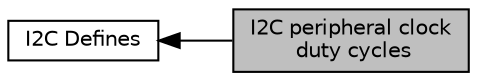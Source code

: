 digraph "I2C peripheral clock duty cycles"
{
  edge [fontname="Helvetica",fontsize="10",labelfontname="Helvetica",labelfontsize="10"];
  node [fontname="Helvetica",fontsize="10",shape=record];
  rankdir=LR;
  Node0 [label="I2C peripheral clock\l duty cycles",height=0.2,width=0.4,color="black", fillcolor="grey75", style="filled", fontcolor="black"];
  Node1 [label="I2C Defines",height=0.2,width=0.4,color="black", fillcolor="white", style="filled",URL="$group__i2c__defines.html",tooltip="Defined Constants and Types for the STM32F3xx I2C  "];
  Node1->Node0 [shape=plaintext, dir="back", style="solid"];
}
